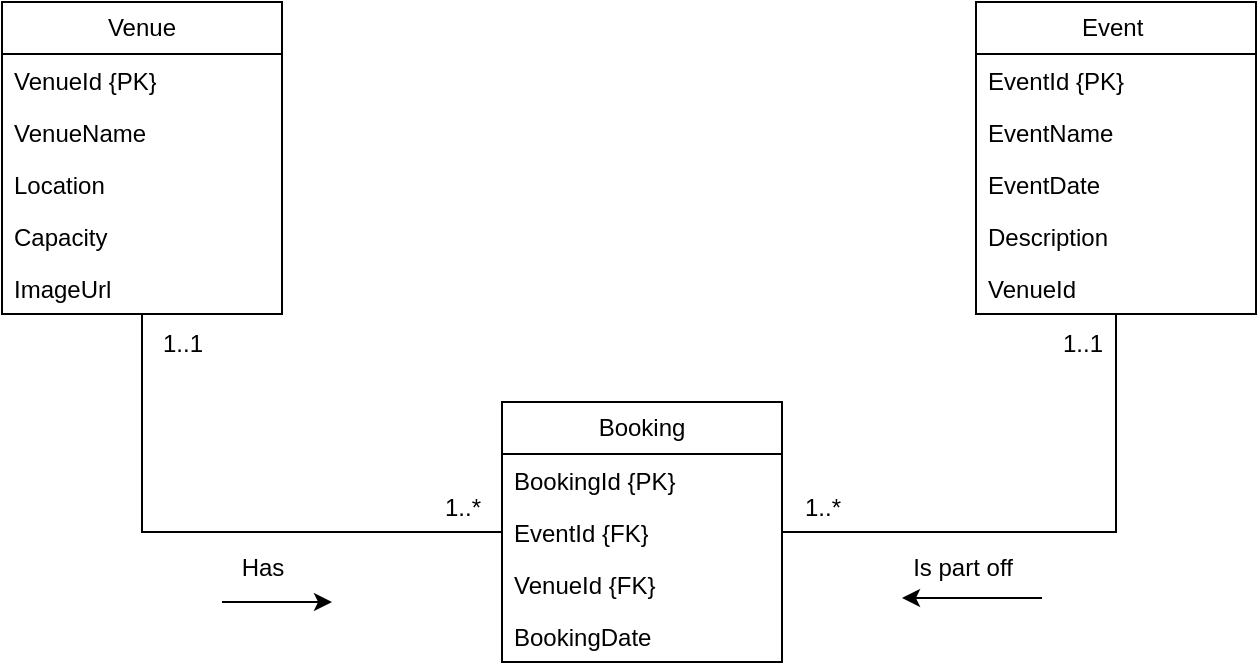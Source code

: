 <mxfile version="26.1.3">
  <diagram name="Page-1" id="U6VryPbNYMaD6fAgOCzD">
    <mxGraphModel dx="1050" dy="557" grid="1" gridSize="10" guides="1" tooltips="1" connect="1" arrows="1" fold="1" page="1" pageScale="1" pageWidth="1654" pageHeight="2336" math="0" shadow="0">
      <root>
        <mxCell id="0" />
        <mxCell id="1" parent="0" />
        <mxCell id="pCqbJbVrnF_iUWBw2Jtk-1" value="Booking" style="swimlane;fontStyle=0;childLayout=stackLayout;horizontal=1;startSize=26;fillColor=none;horizontalStack=0;resizeParent=1;resizeParentMax=0;resizeLast=0;collapsible=1;marginBottom=0;whiteSpace=wrap;html=1;" vertex="1" parent="1">
          <mxGeometry x="450" y="520" width="140" height="130" as="geometry" />
        </mxCell>
        <mxCell id="pCqbJbVrnF_iUWBw2Jtk-2" value="BookingId {PK}" style="text;strokeColor=none;fillColor=none;align=left;verticalAlign=top;spacingLeft=4;spacingRight=4;overflow=hidden;rotatable=0;points=[[0,0.5],[1,0.5]];portConstraint=eastwest;whiteSpace=wrap;html=1;" vertex="1" parent="pCqbJbVrnF_iUWBw2Jtk-1">
          <mxGeometry y="26" width="140" height="26" as="geometry" />
        </mxCell>
        <mxCell id="pCqbJbVrnF_iUWBw2Jtk-3" value="EventId {FK}" style="text;strokeColor=none;fillColor=none;align=left;verticalAlign=top;spacingLeft=4;spacingRight=4;overflow=hidden;rotatable=0;points=[[0,0.5],[1,0.5]];portConstraint=eastwest;whiteSpace=wrap;html=1;" vertex="1" parent="pCqbJbVrnF_iUWBw2Jtk-1">
          <mxGeometry y="52" width="140" height="26" as="geometry" />
        </mxCell>
        <mxCell id="pCqbJbVrnF_iUWBw2Jtk-4" value="VenueId {FK}" style="text;strokeColor=none;fillColor=none;align=left;verticalAlign=top;spacingLeft=4;spacingRight=4;overflow=hidden;rotatable=0;points=[[0,0.5],[1,0.5]];portConstraint=eastwest;whiteSpace=wrap;html=1;" vertex="1" parent="pCqbJbVrnF_iUWBw2Jtk-1">
          <mxGeometry y="78" width="140" height="26" as="geometry" />
        </mxCell>
        <mxCell id="pCqbJbVrnF_iUWBw2Jtk-17" value="BookingDate" style="text;strokeColor=none;fillColor=none;align=left;verticalAlign=top;spacingLeft=4;spacingRight=4;overflow=hidden;rotatable=0;points=[[0,0.5],[1,0.5]];portConstraint=eastwest;whiteSpace=wrap;html=1;" vertex="1" parent="pCqbJbVrnF_iUWBw2Jtk-1">
          <mxGeometry y="104" width="140" height="26" as="geometry" />
        </mxCell>
        <mxCell id="pCqbJbVrnF_iUWBw2Jtk-19" style="edgeStyle=orthogonalEdgeStyle;rounded=0;orthogonalLoop=1;jettySize=auto;html=1;entryX=1;entryY=0.5;entryDx=0;entryDy=0;endArrow=none;startFill=0;" edge="1" parent="1" source="pCqbJbVrnF_iUWBw2Jtk-5" target="pCqbJbVrnF_iUWBw2Jtk-3">
          <mxGeometry relative="1" as="geometry" />
        </mxCell>
        <mxCell id="pCqbJbVrnF_iUWBw2Jtk-5" value="Event&amp;nbsp;" style="swimlane;fontStyle=0;childLayout=stackLayout;horizontal=1;startSize=26;fillColor=none;horizontalStack=0;resizeParent=1;resizeParentMax=0;resizeLast=0;collapsible=1;marginBottom=0;whiteSpace=wrap;html=1;" vertex="1" parent="1">
          <mxGeometry x="687" y="320" width="140" height="156" as="geometry" />
        </mxCell>
        <mxCell id="pCqbJbVrnF_iUWBw2Jtk-6" value="EventId {PK}" style="text;strokeColor=none;fillColor=none;align=left;verticalAlign=top;spacingLeft=4;spacingRight=4;overflow=hidden;rotatable=0;points=[[0,0.5],[1,0.5]];portConstraint=eastwest;whiteSpace=wrap;html=1;" vertex="1" parent="pCqbJbVrnF_iUWBw2Jtk-5">
          <mxGeometry y="26" width="140" height="26" as="geometry" />
        </mxCell>
        <mxCell id="pCqbJbVrnF_iUWBw2Jtk-7" value="EventName" style="text;strokeColor=none;fillColor=none;align=left;verticalAlign=top;spacingLeft=4;spacingRight=4;overflow=hidden;rotatable=0;points=[[0,0.5],[1,0.5]];portConstraint=eastwest;whiteSpace=wrap;html=1;" vertex="1" parent="pCqbJbVrnF_iUWBw2Jtk-5">
          <mxGeometry y="52" width="140" height="26" as="geometry" />
        </mxCell>
        <mxCell id="pCqbJbVrnF_iUWBw2Jtk-8" value="EventDate" style="text;strokeColor=none;fillColor=none;align=left;verticalAlign=top;spacingLeft=4;spacingRight=4;overflow=hidden;rotatable=0;points=[[0,0.5],[1,0.5]];portConstraint=eastwest;whiteSpace=wrap;html=1;" vertex="1" parent="pCqbJbVrnF_iUWBw2Jtk-5">
          <mxGeometry y="78" width="140" height="26" as="geometry" />
        </mxCell>
        <mxCell id="pCqbJbVrnF_iUWBw2Jtk-15" value="Description" style="text;strokeColor=none;fillColor=none;align=left;verticalAlign=top;spacingLeft=4;spacingRight=4;overflow=hidden;rotatable=0;points=[[0,0.5],[1,0.5]];portConstraint=eastwest;whiteSpace=wrap;html=1;" vertex="1" parent="pCqbJbVrnF_iUWBw2Jtk-5">
          <mxGeometry y="104" width="140" height="26" as="geometry" />
        </mxCell>
        <mxCell id="pCqbJbVrnF_iUWBw2Jtk-16" value="VenueId" style="text;strokeColor=none;fillColor=none;align=left;verticalAlign=top;spacingLeft=4;spacingRight=4;overflow=hidden;rotatable=0;points=[[0,0.5],[1,0.5]];portConstraint=eastwest;whiteSpace=wrap;html=1;" vertex="1" parent="pCqbJbVrnF_iUWBw2Jtk-5">
          <mxGeometry y="130" width="140" height="26" as="geometry" />
        </mxCell>
        <mxCell id="pCqbJbVrnF_iUWBw2Jtk-18" style="edgeStyle=orthogonalEdgeStyle;rounded=0;orthogonalLoop=1;jettySize=auto;html=1;entryX=0;entryY=0.5;entryDx=0;entryDy=0;endArrow=none;startFill=0;" edge="1" parent="1" source="pCqbJbVrnF_iUWBw2Jtk-9" target="pCqbJbVrnF_iUWBw2Jtk-3">
          <mxGeometry relative="1" as="geometry" />
        </mxCell>
        <mxCell id="pCqbJbVrnF_iUWBw2Jtk-9" value="Venue" style="swimlane;fontStyle=0;childLayout=stackLayout;horizontal=1;startSize=26;fillColor=none;horizontalStack=0;resizeParent=1;resizeParentMax=0;resizeLast=0;collapsible=1;marginBottom=0;whiteSpace=wrap;html=1;" vertex="1" parent="1">
          <mxGeometry x="200" y="320" width="140" height="156" as="geometry" />
        </mxCell>
        <mxCell id="pCqbJbVrnF_iUWBw2Jtk-10" value="VenueId {PK}" style="text;strokeColor=none;fillColor=none;align=left;verticalAlign=top;spacingLeft=4;spacingRight=4;overflow=hidden;rotatable=0;points=[[0,0.5],[1,0.5]];portConstraint=eastwest;whiteSpace=wrap;html=1;" vertex="1" parent="pCqbJbVrnF_iUWBw2Jtk-9">
          <mxGeometry y="26" width="140" height="26" as="geometry" />
        </mxCell>
        <mxCell id="pCqbJbVrnF_iUWBw2Jtk-11" value="VenueName" style="text;strokeColor=none;fillColor=none;align=left;verticalAlign=top;spacingLeft=4;spacingRight=4;overflow=hidden;rotatable=0;points=[[0,0.5],[1,0.5]];portConstraint=eastwest;whiteSpace=wrap;html=1;" vertex="1" parent="pCqbJbVrnF_iUWBw2Jtk-9">
          <mxGeometry y="52" width="140" height="26" as="geometry" />
        </mxCell>
        <mxCell id="pCqbJbVrnF_iUWBw2Jtk-12" value="Location" style="text;strokeColor=none;fillColor=none;align=left;verticalAlign=top;spacingLeft=4;spacingRight=4;overflow=hidden;rotatable=0;points=[[0,0.5],[1,0.5]];portConstraint=eastwest;whiteSpace=wrap;html=1;" vertex="1" parent="pCqbJbVrnF_iUWBw2Jtk-9">
          <mxGeometry y="78" width="140" height="26" as="geometry" />
        </mxCell>
        <mxCell id="pCqbJbVrnF_iUWBw2Jtk-13" value="Capacity" style="text;strokeColor=none;fillColor=none;align=left;verticalAlign=top;spacingLeft=4;spacingRight=4;overflow=hidden;rotatable=0;points=[[0,0.5],[1,0.5]];portConstraint=eastwest;whiteSpace=wrap;html=1;" vertex="1" parent="pCqbJbVrnF_iUWBw2Jtk-9">
          <mxGeometry y="104" width="140" height="26" as="geometry" />
        </mxCell>
        <mxCell id="pCqbJbVrnF_iUWBw2Jtk-14" value="ImageUrl" style="text;strokeColor=none;fillColor=none;align=left;verticalAlign=top;spacingLeft=4;spacingRight=4;overflow=hidden;rotatable=0;points=[[0,0.5],[1,0.5]];portConstraint=eastwest;whiteSpace=wrap;html=1;" vertex="1" parent="pCqbJbVrnF_iUWBw2Jtk-9">
          <mxGeometry y="130" width="140" height="26" as="geometry" />
        </mxCell>
        <mxCell id="pCqbJbVrnF_iUWBw2Jtk-20" value="1..*" style="text;html=1;align=center;verticalAlign=middle;resizable=0;points=[];autosize=1;strokeColor=none;fillColor=none;" vertex="1" parent="1">
          <mxGeometry x="410" y="558" width="40" height="30" as="geometry" />
        </mxCell>
        <mxCell id="pCqbJbVrnF_iUWBw2Jtk-21" value="1..1" style="text;html=1;align=center;verticalAlign=middle;resizable=0;points=[];autosize=1;strokeColor=none;fillColor=none;" vertex="1" parent="1">
          <mxGeometry x="270" y="476" width="40" height="30" as="geometry" />
        </mxCell>
        <mxCell id="pCqbJbVrnF_iUWBw2Jtk-22" value="1..*" style="text;html=1;align=center;verticalAlign=middle;resizable=0;points=[];autosize=1;strokeColor=none;fillColor=none;" vertex="1" parent="1">
          <mxGeometry x="590" y="558" width="40" height="30" as="geometry" />
        </mxCell>
        <mxCell id="pCqbJbVrnF_iUWBw2Jtk-23" value="1..1" style="text;html=1;align=center;verticalAlign=middle;resizable=0;points=[];autosize=1;strokeColor=none;fillColor=none;" vertex="1" parent="1">
          <mxGeometry x="720" y="476" width="40" height="30" as="geometry" />
        </mxCell>
        <mxCell id="pCqbJbVrnF_iUWBw2Jtk-24" value="" style="endArrow=classic;html=1;rounded=0;" edge="1" parent="1">
          <mxGeometry width="50" height="50" relative="1" as="geometry">
            <mxPoint x="310" y="620" as="sourcePoint" />
            <mxPoint x="365" y="620" as="targetPoint" />
          </mxGeometry>
        </mxCell>
        <mxCell id="pCqbJbVrnF_iUWBw2Jtk-25" value="Has" style="text;html=1;align=center;verticalAlign=middle;resizable=0;points=[];autosize=1;strokeColor=none;fillColor=none;" vertex="1" parent="1">
          <mxGeometry x="310" y="588" width="40" height="30" as="geometry" />
        </mxCell>
        <mxCell id="pCqbJbVrnF_iUWBw2Jtk-26" value="" style="endArrow=classic;html=1;rounded=0;" edge="1" parent="1">
          <mxGeometry width="50" height="50" relative="1" as="geometry">
            <mxPoint x="720" y="618" as="sourcePoint" />
            <mxPoint x="650" y="618" as="targetPoint" />
          </mxGeometry>
        </mxCell>
        <mxCell id="pCqbJbVrnF_iUWBw2Jtk-27" value="Is part off" style="text;html=1;align=center;verticalAlign=middle;resizable=0;points=[];autosize=1;strokeColor=none;fillColor=none;" vertex="1" parent="1">
          <mxGeometry x="645" y="588" width="70" height="30" as="geometry" />
        </mxCell>
      </root>
    </mxGraphModel>
  </diagram>
</mxfile>

